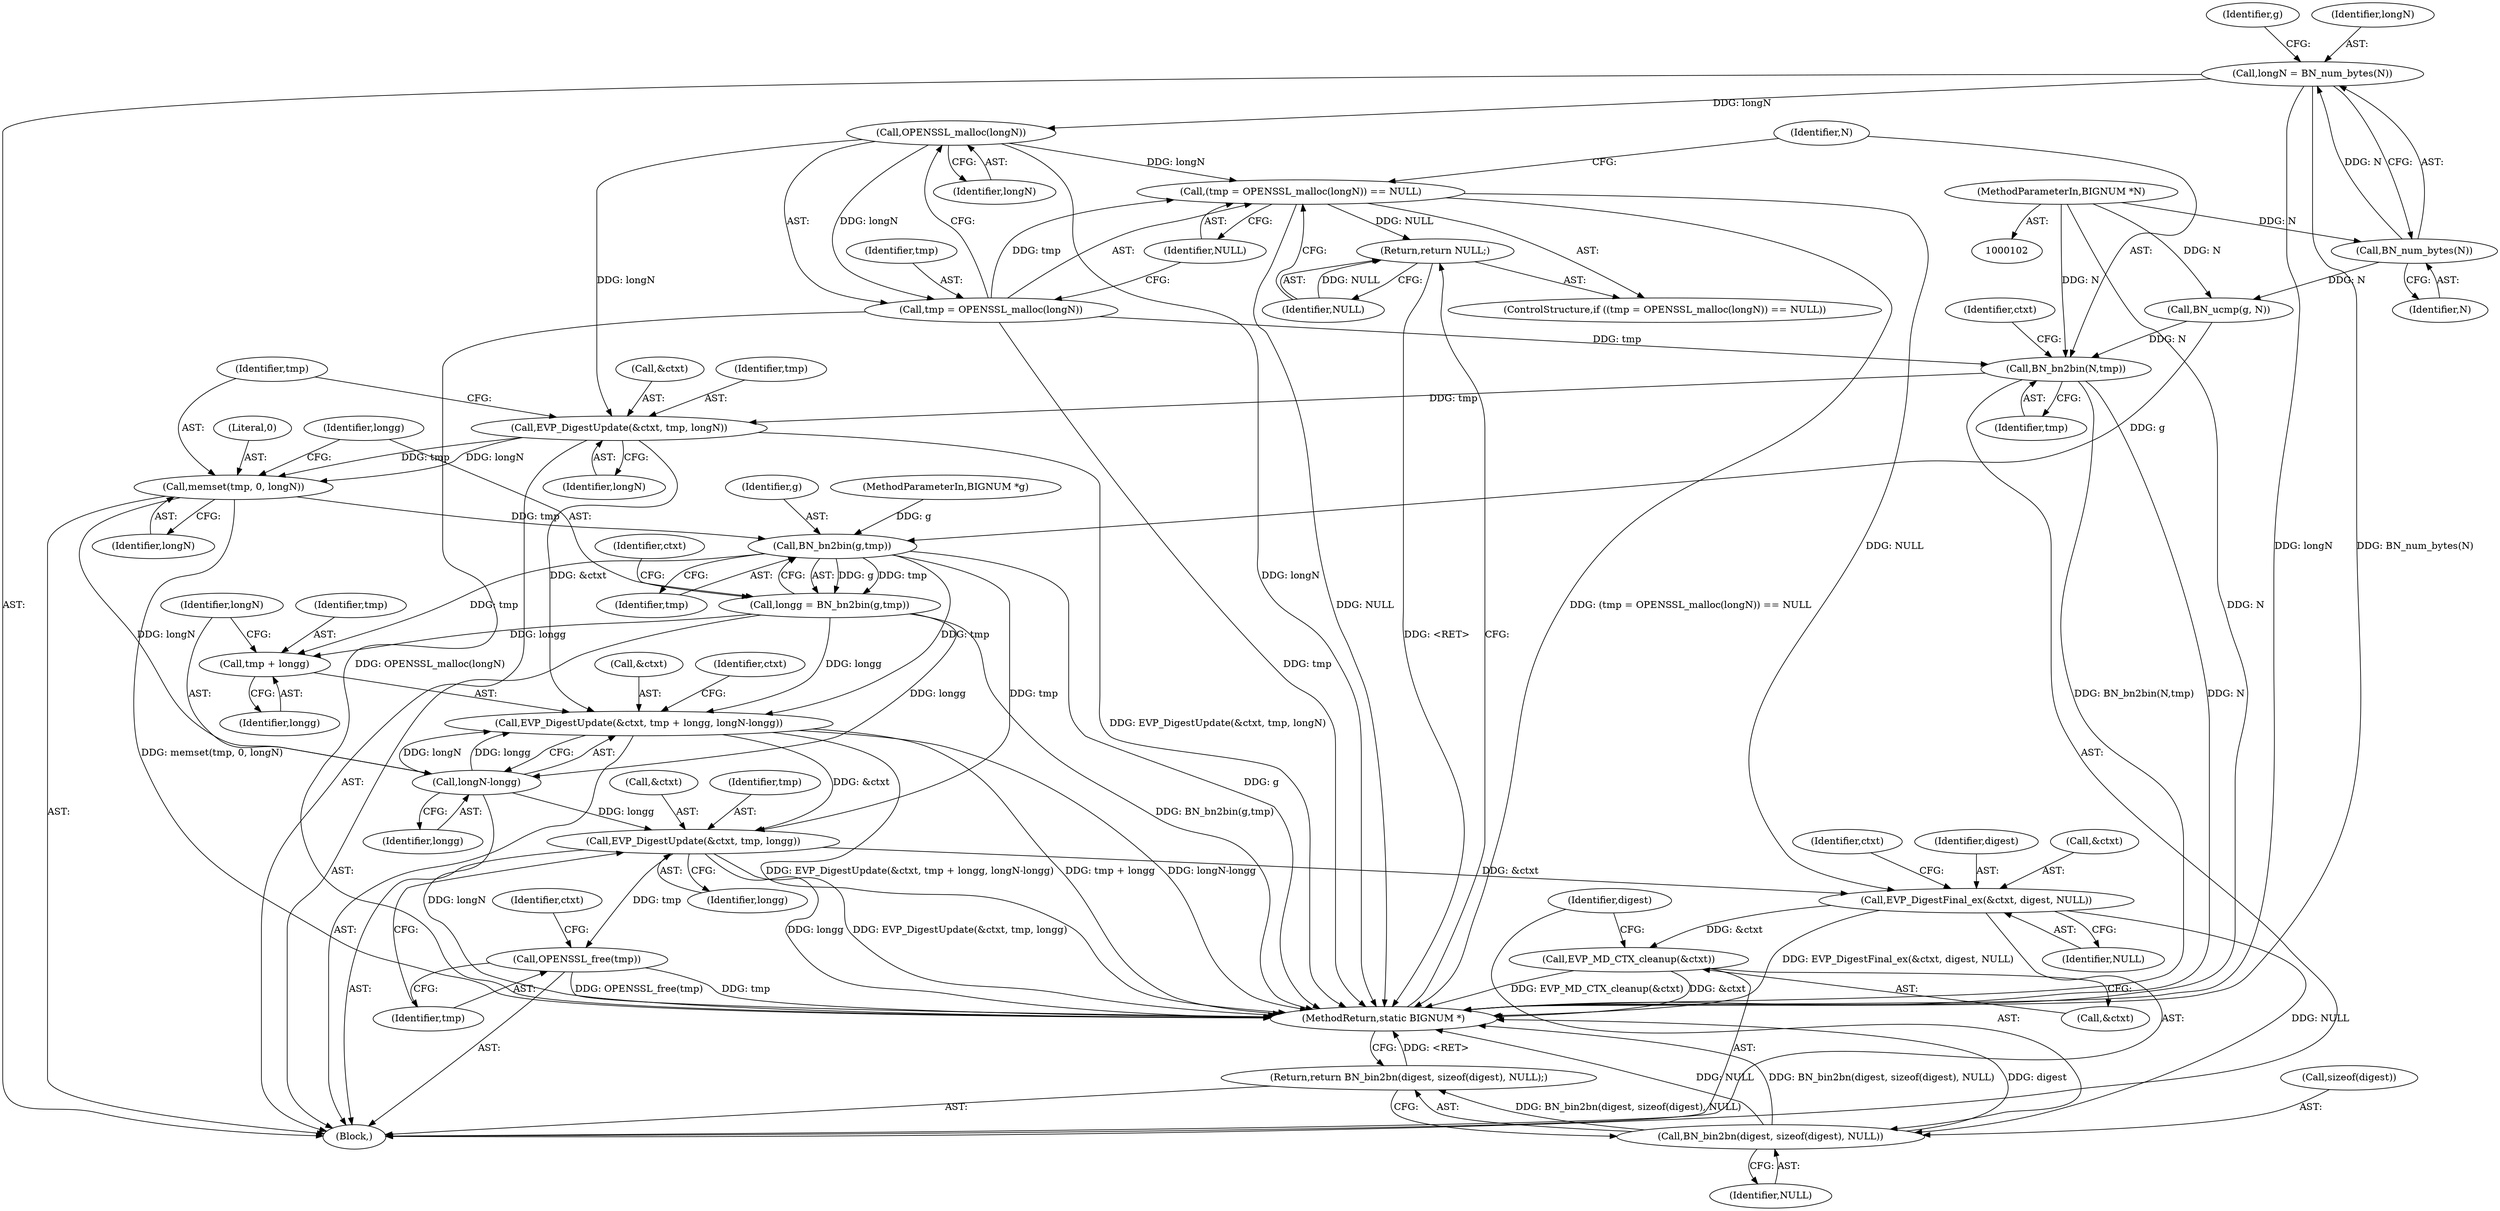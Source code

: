 digraph "0_openssl_4a23b12a031860253b58d503f296377ca076427b_0@API" {
"1000127" [label="(Call,OPENSSL_malloc(longN))"];
"1000111" [label="(Call,longN = BN_num_bytes(N))"];
"1000113" [label="(Call,BN_num_bytes(N))"];
"1000103" [label="(MethodParameterIn,BIGNUM *N)"];
"1000124" [label="(Call,(tmp = OPENSSL_malloc(longN)) == NULL)"];
"1000130" [label="(Return,return NULL;)"];
"1000165" [label="(Call,EVP_DigestFinal_ex(&ctxt, digest, NULL))"];
"1000170" [label="(Call,EVP_MD_CTX_cleanup(&ctxt))"];
"1000174" [label="(Call,BN_bin2bn(digest, sizeof(digest), NULL))"];
"1000173" [label="(Return,return BN_bin2bn(digest, sizeof(digest), NULL);)"];
"1000125" [label="(Call,tmp = OPENSSL_malloc(longN))"];
"1000132" [label="(Call,BN_bn2bin(N,tmp))"];
"1000135" [label="(Call,EVP_DigestUpdate(&ctxt, tmp, longN))"];
"1000140" [label="(Call,memset(tmp, 0, longN))"];
"1000146" [label="(Call,BN_bn2bin(g,tmp))"];
"1000144" [label="(Call,longg = BN_bn2bin(g,tmp))"];
"1000149" [label="(Call,EVP_DigestUpdate(&ctxt, tmp + longg, longN-longg))"];
"1000158" [label="(Call,EVP_DigestUpdate(&ctxt, tmp, longg))"];
"1000163" [label="(Call,OPENSSL_free(tmp))"];
"1000152" [label="(Call,tmp + longg)"];
"1000155" [label="(Call,longN-longg)"];
"1000150" [label="(Call,&ctxt)"];
"1000137" [label="(Identifier,ctxt)"];
"1000124" [label="(Call,(tmp = OPENSSL_malloc(longN)) == NULL)"];
"1000171" [label="(Call,&ctxt)"];
"1000141" [label="(Identifier,tmp)"];
"1000176" [label="(Call,sizeof(digest))"];
"1000149" [label="(Call,EVP_DigestUpdate(&ctxt, tmp + longg, longN-longg))"];
"1000126" [label="(Identifier,tmp)"];
"1000147" [label="(Identifier,g)"];
"1000146" [label="(Call,BN_bn2bin(g,tmp))"];
"1000151" [label="(Identifier,ctxt)"];
"1000160" [label="(Identifier,ctxt)"];
"1000162" [label="(Identifier,longg)"];
"1000167" [label="(Identifier,ctxt)"];
"1000153" [label="(Identifier,tmp)"];
"1000129" [label="(Identifier,NULL)"];
"1000156" [label="(Identifier,longN)"];
"1000165" [label="(Call,EVP_DigestFinal_ex(&ctxt, digest, NULL))"];
"1000164" [label="(Identifier,tmp)"];
"1000127" [label="(Call,OPENSSL_malloc(longN))"];
"1000152" [label="(Call,tmp + longg)"];
"1000118" [label="(Identifier,g)"];
"1000175" [label="(Identifier,digest)"];
"1000144" [label="(Call,longg = BN_bn2bin(g,tmp))"];
"1000178" [label="(Identifier,NULL)"];
"1000112" [label="(Identifier,longN)"];
"1000157" [label="(Identifier,longg)"];
"1000139" [label="(Identifier,longN)"];
"1000105" [label="(Block,)"];
"1000125" [label="(Call,tmp = OPENSSL_malloc(longN))"];
"1000114" [label="(Identifier,N)"];
"1000159" [label="(Call,&ctxt)"];
"1000170" [label="(Call,EVP_MD_CTX_cleanup(&ctxt))"];
"1000161" [label="(Identifier,tmp)"];
"1000163" [label="(Call,OPENSSL_free(tmp))"];
"1000143" [label="(Identifier,longN)"];
"1000136" [label="(Call,&ctxt)"];
"1000131" [label="(Identifier,NULL)"];
"1000132" [label="(Call,BN_bn2bin(N,tmp))"];
"1000166" [label="(Call,&ctxt)"];
"1000104" [label="(MethodParameterIn,BIGNUM *g)"];
"1000148" [label="(Identifier,tmp)"];
"1000123" [label="(ControlStructure,if ((tmp = OPENSSL_malloc(longN)) == NULL))"];
"1000128" [label="(Identifier,longN)"];
"1000133" [label="(Identifier,N)"];
"1000158" [label="(Call,EVP_DigestUpdate(&ctxt, tmp, longg))"];
"1000179" [label="(MethodReturn,static BIGNUM *)"];
"1000173" [label="(Return,return BN_bin2bn(digest, sizeof(digest), NULL);)"];
"1000138" [label="(Identifier,tmp)"];
"1000155" [label="(Call,longN-longg)"];
"1000111" [label="(Call,longN = BN_num_bytes(N))"];
"1000113" [label="(Call,BN_num_bytes(N))"];
"1000134" [label="(Identifier,tmp)"];
"1000169" [label="(Identifier,NULL)"];
"1000140" [label="(Call,memset(tmp, 0, longN))"];
"1000172" [label="(Identifier,ctxt)"];
"1000145" [label="(Identifier,longg)"];
"1000154" [label="(Identifier,longg)"];
"1000103" [label="(MethodParameterIn,BIGNUM *N)"];
"1000142" [label="(Literal,0)"];
"1000135" [label="(Call,EVP_DigestUpdate(&ctxt, tmp, longN))"];
"1000117" [label="(Call,BN_ucmp(g, N))"];
"1000168" [label="(Identifier,digest)"];
"1000174" [label="(Call,BN_bin2bn(digest, sizeof(digest), NULL))"];
"1000130" [label="(Return,return NULL;)"];
"1000127" -> "1000125"  [label="AST: "];
"1000127" -> "1000128"  [label="CFG: "];
"1000128" -> "1000127"  [label="AST: "];
"1000125" -> "1000127"  [label="CFG: "];
"1000127" -> "1000179"  [label="DDG: longN"];
"1000127" -> "1000124"  [label="DDG: longN"];
"1000127" -> "1000125"  [label="DDG: longN"];
"1000111" -> "1000127"  [label="DDG: longN"];
"1000127" -> "1000135"  [label="DDG: longN"];
"1000111" -> "1000105"  [label="AST: "];
"1000111" -> "1000113"  [label="CFG: "];
"1000112" -> "1000111"  [label="AST: "];
"1000113" -> "1000111"  [label="AST: "];
"1000118" -> "1000111"  [label="CFG: "];
"1000111" -> "1000179"  [label="DDG: longN"];
"1000111" -> "1000179"  [label="DDG: BN_num_bytes(N)"];
"1000113" -> "1000111"  [label="DDG: N"];
"1000113" -> "1000114"  [label="CFG: "];
"1000114" -> "1000113"  [label="AST: "];
"1000103" -> "1000113"  [label="DDG: N"];
"1000113" -> "1000117"  [label="DDG: N"];
"1000103" -> "1000102"  [label="AST: "];
"1000103" -> "1000179"  [label="DDG: N"];
"1000103" -> "1000117"  [label="DDG: N"];
"1000103" -> "1000132"  [label="DDG: N"];
"1000124" -> "1000123"  [label="AST: "];
"1000124" -> "1000129"  [label="CFG: "];
"1000125" -> "1000124"  [label="AST: "];
"1000129" -> "1000124"  [label="AST: "];
"1000131" -> "1000124"  [label="CFG: "];
"1000133" -> "1000124"  [label="CFG: "];
"1000124" -> "1000179"  [label="DDG: NULL"];
"1000124" -> "1000179"  [label="DDG: (tmp = OPENSSL_malloc(longN)) == NULL"];
"1000125" -> "1000124"  [label="DDG: tmp"];
"1000124" -> "1000130"  [label="DDG: NULL"];
"1000124" -> "1000165"  [label="DDG: NULL"];
"1000130" -> "1000123"  [label="AST: "];
"1000130" -> "1000131"  [label="CFG: "];
"1000131" -> "1000130"  [label="AST: "];
"1000179" -> "1000130"  [label="CFG: "];
"1000130" -> "1000179"  [label="DDG: <RET>"];
"1000131" -> "1000130"  [label="DDG: NULL"];
"1000165" -> "1000105"  [label="AST: "];
"1000165" -> "1000169"  [label="CFG: "];
"1000166" -> "1000165"  [label="AST: "];
"1000168" -> "1000165"  [label="AST: "];
"1000169" -> "1000165"  [label="AST: "];
"1000172" -> "1000165"  [label="CFG: "];
"1000165" -> "1000179"  [label="DDG: EVP_DigestFinal_ex(&ctxt, digest, NULL)"];
"1000158" -> "1000165"  [label="DDG: &ctxt"];
"1000165" -> "1000170"  [label="DDG: &ctxt"];
"1000165" -> "1000174"  [label="DDG: NULL"];
"1000170" -> "1000105"  [label="AST: "];
"1000170" -> "1000171"  [label="CFG: "];
"1000171" -> "1000170"  [label="AST: "];
"1000175" -> "1000170"  [label="CFG: "];
"1000170" -> "1000179"  [label="DDG: &ctxt"];
"1000170" -> "1000179"  [label="DDG: EVP_MD_CTX_cleanup(&ctxt)"];
"1000174" -> "1000173"  [label="AST: "];
"1000174" -> "1000178"  [label="CFG: "];
"1000175" -> "1000174"  [label="AST: "];
"1000176" -> "1000174"  [label="AST: "];
"1000178" -> "1000174"  [label="AST: "];
"1000173" -> "1000174"  [label="CFG: "];
"1000174" -> "1000179"  [label="DDG: NULL"];
"1000174" -> "1000179"  [label="DDG: BN_bin2bn(digest, sizeof(digest), NULL)"];
"1000174" -> "1000179"  [label="DDG: digest"];
"1000174" -> "1000173"  [label="DDG: BN_bin2bn(digest, sizeof(digest), NULL)"];
"1000173" -> "1000105"  [label="AST: "];
"1000179" -> "1000173"  [label="CFG: "];
"1000173" -> "1000179"  [label="DDG: <RET>"];
"1000126" -> "1000125"  [label="AST: "];
"1000129" -> "1000125"  [label="CFG: "];
"1000125" -> "1000179"  [label="DDG: OPENSSL_malloc(longN)"];
"1000125" -> "1000179"  [label="DDG: tmp"];
"1000125" -> "1000132"  [label="DDG: tmp"];
"1000132" -> "1000105"  [label="AST: "];
"1000132" -> "1000134"  [label="CFG: "];
"1000133" -> "1000132"  [label="AST: "];
"1000134" -> "1000132"  [label="AST: "];
"1000137" -> "1000132"  [label="CFG: "];
"1000132" -> "1000179"  [label="DDG: BN_bn2bin(N,tmp)"];
"1000132" -> "1000179"  [label="DDG: N"];
"1000117" -> "1000132"  [label="DDG: N"];
"1000132" -> "1000135"  [label="DDG: tmp"];
"1000135" -> "1000105"  [label="AST: "];
"1000135" -> "1000139"  [label="CFG: "];
"1000136" -> "1000135"  [label="AST: "];
"1000138" -> "1000135"  [label="AST: "];
"1000139" -> "1000135"  [label="AST: "];
"1000141" -> "1000135"  [label="CFG: "];
"1000135" -> "1000179"  [label="DDG: EVP_DigestUpdate(&ctxt, tmp, longN)"];
"1000135" -> "1000140"  [label="DDG: tmp"];
"1000135" -> "1000140"  [label="DDG: longN"];
"1000135" -> "1000149"  [label="DDG: &ctxt"];
"1000140" -> "1000105"  [label="AST: "];
"1000140" -> "1000143"  [label="CFG: "];
"1000141" -> "1000140"  [label="AST: "];
"1000142" -> "1000140"  [label="AST: "];
"1000143" -> "1000140"  [label="AST: "];
"1000145" -> "1000140"  [label="CFG: "];
"1000140" -> "1000179"  [label="DDG: memset(tmp, 0, longN)"];
"1000140" -> "1000146"  [label="DDG: tmp"];
"1000140" -> "1000155"  [label="DDG: longN"];
"1000146" -> "1000144"  [label="AST: "];
"1000146" -> "1000148"  [label="CFG: "];
"1000147" -> "1000146"  [label="AST: "];
"1000148" -> "1000146"  [label="AST: "];
"1000144" -> "1000146"  [label="CFG: "];
"1000146" -> "1000179"  [label="DDG: g"];
"1000146" -> "1000144"  [label="DDG: g"];
"1000146" -> "1000144"  [label="DDG: tmp"];
"1000117" -> "1000146"  [label="DDG: g"];
"1000104" -> "1000146"  [label="DDG: g"];
"1000146" -> "1000149"  [label="DDG: tmp"];
"1000146" -> "1000152"  [label="DDG: tmp"];
"1000146" -> "1000158"  [label="DDG: tmp"];
"1000144" -> "1000105"  [label="AST: "];
"1000145" -> "1000144"  [label="AST: "];
"1000151" -> "1000144"  [label="CFG: "];
"1000144" -> "1000179"  [label="DDG: BN_bn2bin(g,tmp)"];
"1000144" -> "1000149"  [label="DDG: longg"];
"1000144" -> "1000152"  [label="DDG: longg"];
"1000144" -> "1000155"  [label="DDG: longg"];
"1000149" -> "1000105"  [label="AST: "];
"1000149" -> "1000155"  [label="CFG: "];
"1000150" -> "1000149"  [label="AST: "];
"1000152" -> "1000149"  [label="AST: "];
"1000155" -> "1000149"  [label="AST: "];
"1000160" -> "1000149"  [label="CFG: "];
"1000149" -> "1000179"  [label="DDG: tmp + longg"];
"1000149" -> "1000179"  [label="DDG: longN-longg"];
"1000149" -> "1000179"  [label="DDG: EVP_DigestUpdate(&ctxt, tmp + longg, longN-longg)"];
"1000155" -> "1000149"  [label="DDG: longN"];
"1000155" -> "1000149"  [label="DDG: longg"];
"1000149" -> "1000158"  [label="DDG: &ctxt"];
"1000158" -> "1000105"  [label="AST: "];
"1000158" -> "1000162"  [label="CFG: "];
"1000159" -> "1000158"  [label="AST: "];
"1000161" -> "1000158"  [label="AST: "];
"1000162" -> "1000158"  [label="AST: "];
"1000164" -> "1000158"  [label="CFG: "];
"1000158" -> "1000179"  [label="DDG: EVP_DigestUpdate(&ctxt, tmp, longg)"];
"1000158" -> "1000179"  [label="DDG: longg"];
"1000155" -> "1000158"  [label="DDG: longg"];
"1000158" -> "1000163"  [label="DDG: tmp"];
"1000163" -> "1000105"  [label="AST: "];
"1000163" -> "1000164"  [label="CFG: "];
"1000164" -> "1000163"  [label="AST: "];
"1000167" -> "1000163"  [label="CFG: "];
"1000163" -> "1000179"  [label="DDG: tmp"];
"1000163" -> "1000179"  [label="DDG: OPENSSL_free(tmp)"];
"1000152" -> "1000154"  [label="CFG: "];
"1000153" -> "1000152"  [label="AST: "];
"1000154" -> "1000152"  [label="AST: "];
"1000156" -> "1000152"  [label="CFG: "];
"1000155" -> "1000157"  [label="CFG: "];
"1000156" -> "1000155"  [label="AST: "];
"1000157" -> "1000155"  [label="AST: "];
"1000155" -> "1000179"  [label="DDG: longN"];
}
